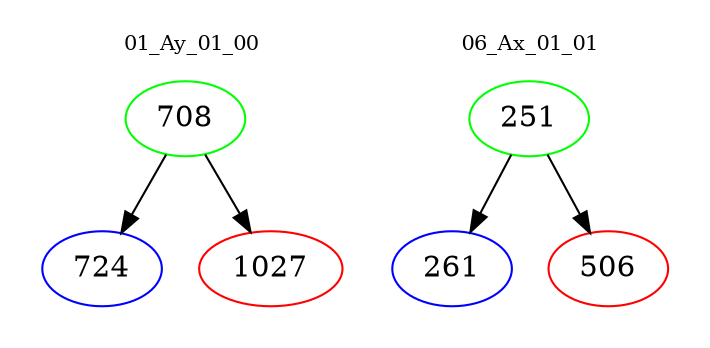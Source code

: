 digraph{
subgraph cluster_0 {
color = white
label = "01_Ay_01_00";
fontsize=10;
T0_708 [label="708", color="green"]
T0_708 -> T0_724 [color="black"]
T0_724 [label="724", color="blue"]
T0_708 -> T0_1027 [color="black"]
T0_1027 [label="1027", color="red"]
}
subgraph cluster_1 {
color = white
label = "06_Ax_01_01";
fontsize=10;
T1_251 [label="251", color="green"]
T1_251 -> T1_261 [color="black"]
T1_261 [label="261", color="blue"]
T1_251 -> T1_506 [color="black"]
T1_506 [label="506", color="red"]
}
}
